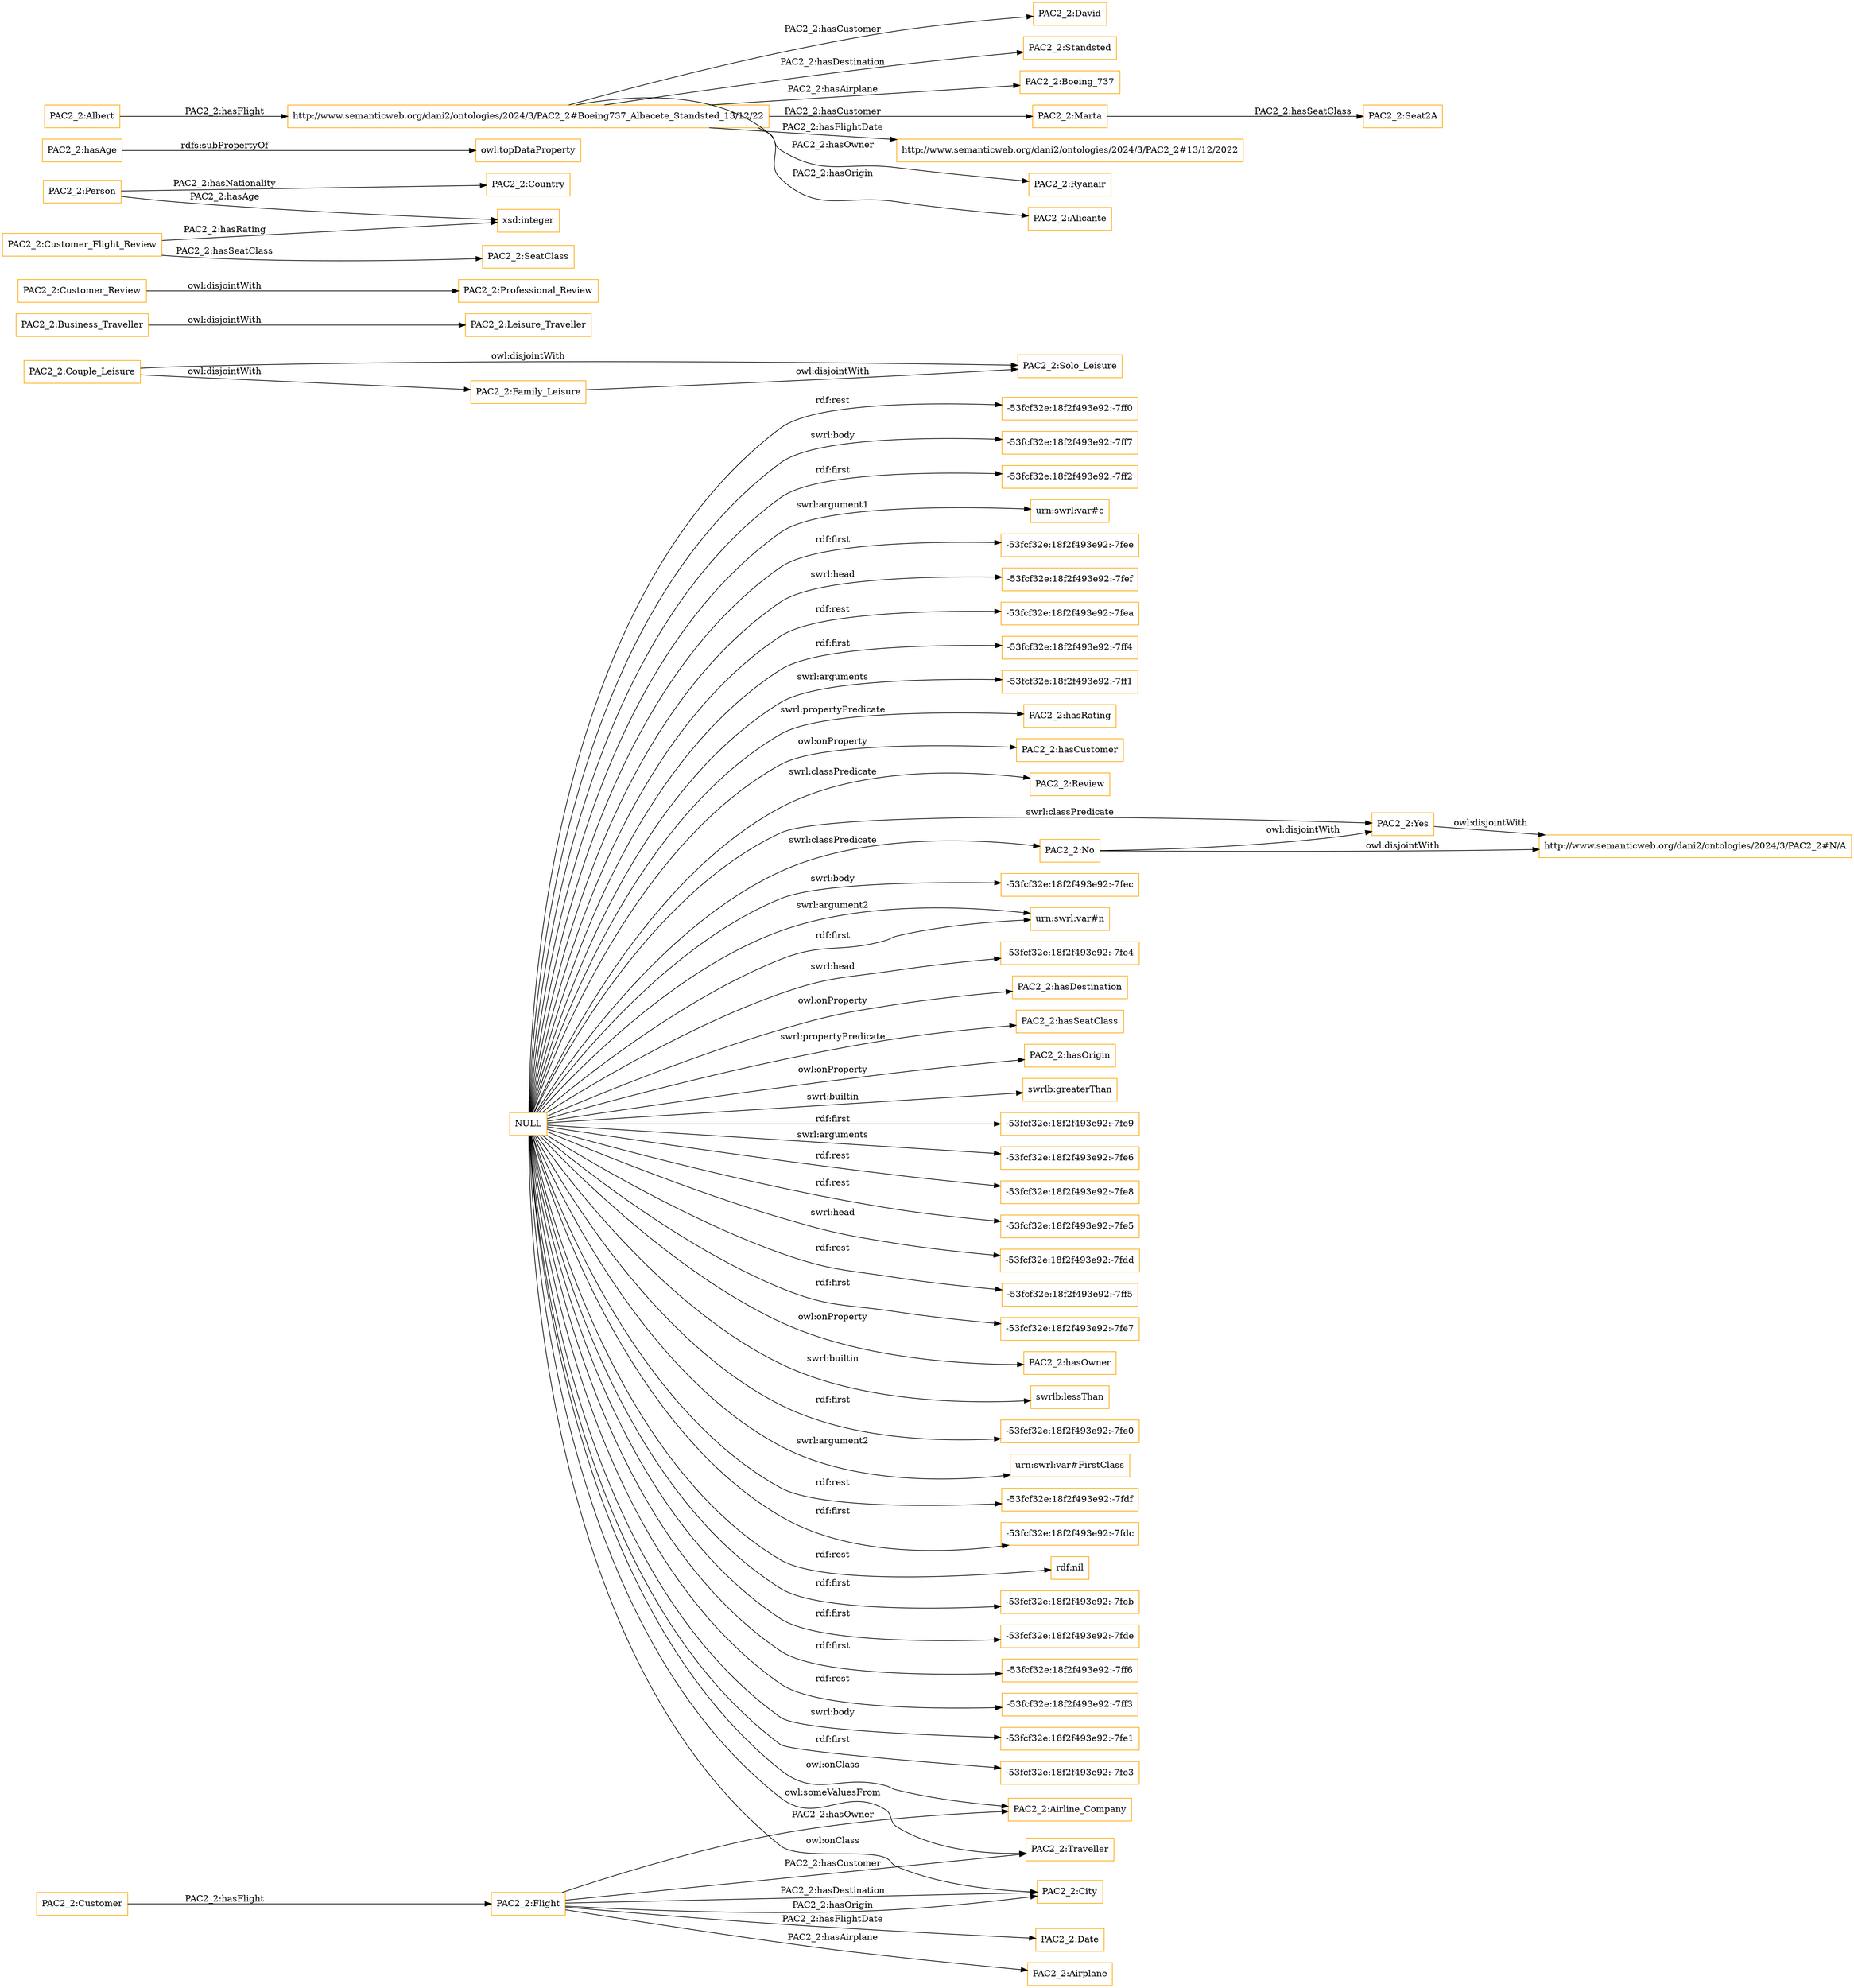 digraph ar2dtool_diagram { 
rankdir=LR;
size="1501"
node [shape = rectangle, color="orange"]; "PAC2_2:Date" "PAC2_2:Solo_Leisure" "PAC2_2:Airline_Company" "PAC2_2:Airplane" "http://www.semanticweb.org/dani2/ontologies/2024/3/PAC2_2#N/A" "PAC2_2:Leisure_Traveller" "PAC2_2:Professional_Review" "PAC2_2:Review" "PAC2_2:Couple_Leisure" "PAC2_2:Person" "PAC2_2:SeatClass" "PAC2_2:Business_Traveller" "PAC2_2:Flight" "PAC2_2:Traveller" "PAC2_2:Customer_Review" "PAC2_2:Yes" "PAC2_2:Country" "PAC2_2:City" "PAC2_2:Customer" "PAC2_2:Customer_Flight_Review" "PAC2_2:Family_Leisure" "PAC2_2:No" ; /*classes style*/
	"NULL" -> "-53fcf32e:18f2f493e92:-7fec" [ label = "swrl:body" ];
	"NULL" -> "urn:swrl:var#n" [ label = "rdf:first" ];
	"NULL" -> "-53fcf32e:18f2f493e92:-7fe4" [ label = "swrl:head" ];
	"NULL" -> "urn:swrl:var#n" [ label = "swrl:argument2" ];
	"NULL" -> "PAC2_2:hasDestination" [ label = "owl:onProperty" ];
	"NULL" -> "PAC2_2:hasSeatClass" [ label = "swrl:propertyPredicate" ];
	"NULL" -> "PAC2_2:hasOrigin" [ label = "owl:onProperty" ];
	"NULL" -> "PAC2_2:Airline_Company" [ label = "owl:onClass" ];
	"NULL" -> "swrlb:greaterThan" [ label = "swrl:builtin" ];
	"NULL" -> "-53fcf32e:18f2f493e92:-7fe9" [ label = "rdf:first" ];
	"NULL" -> "-53fcf32e:18f2f493e92:-7fe6" [ label = "swrl:arguments" ];
	"NULL" -> "-53fcf32e:18f2f493e92:-7fe8" [ label = "rdf:rest" ];
	"NULL" -> "PAC2_2:Yes" [ label = "swrl:classPredicate" ];
	"NULL" -> "PAC2_2:Traveller" [ label = "owl:someValuesFrom" ];
	"NULL" -> "-53fcf32e:18f2f493e92:-7fe5" [ label = "rdf:rest" ];
	"NULL" -> "-53fcf32e:18f2f493e92:-7fdd" [ label = "swrl:head" ];
	"NULL" -> "-53fcf32e:18f2f493e92:-7ff5" [ label = "rdf:rest" ];
	"NULL" -> "-53fcf32e:18f2f493e92:-7fe7" [ label = "rdf:first" ];
	"NULL" -> "PAC2_2:hasOwner" [ label = "owl:onProperty" ];
	"NULL" -> "swrlb:lessThan" [ label = "swrl:builtin" ];
	"NULL" -> "-53fcf32e:18f2f493e92:-7fe0" [ label = "rdf:first" ];
	"NULL" -> "urn:swrl:var#FirstClass" [ label = "swrl:argument2" ];
	"NULL" -> "-53fcf32e:18f2f493e92:-7fdf" [ label = "rdf:rest" ];
	"NULL" -> "-53fcf32e:18f2f493e92:-7fdc" [ label = "rdf:first" ];
	"NULL" -> "rdf:nil" [ label = "rdf:rest" ];
	"NULL" -> "-53fcf32e:18f2f493e92:-7feb" [ label = "rdf:first" ];
	"NULL" -> "-53fcf32e:18f2f493e92:-7fde" [ label = "rdf:first" ];
	"NULL" -> "-53fcf32e:18f2f493e92:-7ff6" [ label = "rdf:first" ];
	"NULL" -> "-53fcf32e:18f2f493e92:-7ff3" [ label = "rdf:rest" ];
	"NULL" -> "-53fcf32e:18f2f493e92:-7fe1" [ label = "swrl:body" ];
	"NULL" -> "-53fcf32e:18f2f493e92:-7fe3" [ label = "rdf:first" ];
	"NULL" -> "-53fcf32e:18f2f493e92:-7ff0" [ label = "rdf:rest" ];
	"NULL" -> "-53fcf32e:18f2f493e92:-7ff7" [ label = "swrl:body" ];
	"NULL" -> "PAC2_2:Review" [ label = "swrl:classPredicate" ];
	"NULL" -> "-53fcf32e:18f2f493e92:-7ff2" [ label = "rdf:first" ];
	"NULL" -> "PAC2_2:No" [ label = "swrl:classPredicate" ];
	"NULL" -> "urn:swrl:var#c" [ label = "swrl:argument1" ];
	"NULL" -> "-53fcf32e:18f2f493e92:-7fee" [ label = "rdf:first" ];
	"NULL" -> "-53fcf32e:18f2f493e92:-7fef" [ label = "swrl:head" ];
	"NULL" -> "-53fcf32e:18f2f493e92:-7fea" [ label = "rdf:rest" ];
	"NULL" -> "PAC2_2:City" [ label = "owl:onClass" ];
	"NULL" -> "-53fcf32e:18f2f493e92:-7ff4" [ label = "rdf:first" ];
	"NULL" -> "-53fcf32e:18f2f493e92:-7ff1" [ label = "swrl:arguments" ];
	"NULL" -> "PAC2_2:hasRating" [ label = "swrl:propertyPredicate" ];
	"NULL" -> "PAC2_2:hasCustomer" [ label = "owl:onProperty" ];
	"PAC2_2:Family_Leisure" -> "PAC2_2:Solo_Leisure" [ label = "owl:disjointWith" ];
	"PAC2_2:hasAge" -> "owl:topDataProperty" [ label = "rdfs:subPropertyOf" ];
	"PAC2_2:Business_Traveller" -> "PAC2_2:Leisure_Traveller" [ label = "owl:disjointWith" ];
	"PAC2_2:Couple_Leisure" -> "PAC2_2:Solo_Leisure" [ label = "owl:disjointWith" ];
	"PAC2_2:Couple_Leisure" -> "PAC2_2:Family_Leisure" [ label = "owl:disjointWith" ];
	"http://www.semanticweb.org/dani2/ontologies/2024/3/PAC2_2#Boeing737_Albacete_Standsted_13/12/22" -> "PAC2_2:David" [ label = "PAC2_2:hasCustomer" ];
	"http://www.semanticweb.org/dani2/ontologies/2024/3/PAC2_2#Boeing737_Albacete_Standsted_13/12/22" -> "PAC2_2:Standsted" [ label = "PAC2_2:hasDestination" ];
	"http://www.semanticweb.org/dani2/ontologies/2024/3/PAC2_2#Boeing737_Albacete_Standsted_13/12/22" -> "PAC2_2:Boeing_737" [ label = "PAC2_2:hasAirplane" ];
	"http://www.semanticweb.org/dani2/ontologies/2024/3/PAC2_2#Boeing737_Albacete_Standsted_13/12/22" -> "PAC2_2:Marta" [ label = "PAC2_2:hasCustomer" ];
	"http://www.semanticweb.org/dani2/ontologies/2024/3/PAC2_2#Boeing737_Albacete_Standsted_13/12/22" -> "http://www.semanticweb.org/dani2/ontologies/2024/3/PAC2_2#13/12/2022" [ label = "PAC2_2:hasFlightDate" ];
	"http://www.semanticweb.org/dani2/ontologies/2024/3/PAC2_2#Boeing737_Albacete_Standsted_13/12/22" -> "PAC2_2:Ryanair" [ label = "PAC2_2:hasOwner" ];
	"http://www.semanticweb.org/dani2/ontologies/2024/3/PAC2_2#Boeing737_Albacete_Standsted_13/12/22" -> "PAC2_2:Alicante" [ label = "PAC2_2:hasOrigin" ];
	"PAC2_2:Customer_Review" -> "PAC2_2:Professional_Review" [ label = "owl:disjointWith" ];
	"PAC2_2:Marta" -> "PAC2_2:Seat2A" [ label = "PAC2_2:hasSeatClass" ];
	"PAC2_2:Albert" -> "http://www.semanticweb.org/dani2/ontologies/2024/3/PAC2_2#Boeing737_Albacete_Standsted_13/12/22" [ label = "PAC2_2:hasFlight" ];
	"PAC2_2:No" -> "http://www.semanticweb.org/dani2/ontologies/2024/3/PAC2_2#N/A" [ label = "owl:disjointWith" ];
	"PAC2_2:No" -> "PAC2_2:Yes" [ label = "owl:disjointWith" ];
	"PAC2_2:Yes" -> "http://www.semanticweb.org/dani2/ontologies/2024/3/PAC2_2#N/A" [ label = "owl:disjointWith" ];
	"PAC2_2:Flight" -> "PAC2_2:Date" [ label = "PAC2_2:hasFlightDate" ];
	"PAC2_2:Customer" -> "PAC2_2:Flight" [ label = "PAC2_2:hasFlight" ];
	"PAC2_2:Person" -> "xsd:integer" [ label = "PAC2_2:hasAge" ];
	"PAC2_2:Flight" -> "PAC2_2:Traveller" [ label = "PAC2_2:hasCustomer" ];
	"PAC2_2:Customer_Flight_Review" -> "xsd:integer" [ label = "PAC2_2:hasRating" ];
	"PAC2_2:Flight" -> "PAC2_2:City" [ label = "PAC2_2:hasDestination" ];
	"PAC2_2:Flight" -> "PAC2_2:Airplane" [ label = "PAC2_2:hasAirplane" ];
	"PAC2_2:Person" -> "PAC2_2:Country" [ label = "PAC2_2:hasNationality" ];
	"PAC2_2:Flight" -> "PAC2_2:Airline_Company" [ label = "PAC2_2:hasOwner" ];
	"PAC2_2:Customer_Flight_Review" -> "PAC2_2:SeatClass" [ label = "PAC2_2:hasSeatClass" ];
	"PAC2_2:Flight" -> "PAC2_2:City" [ label = "PAC2_2:hasOrigin" ];

}
